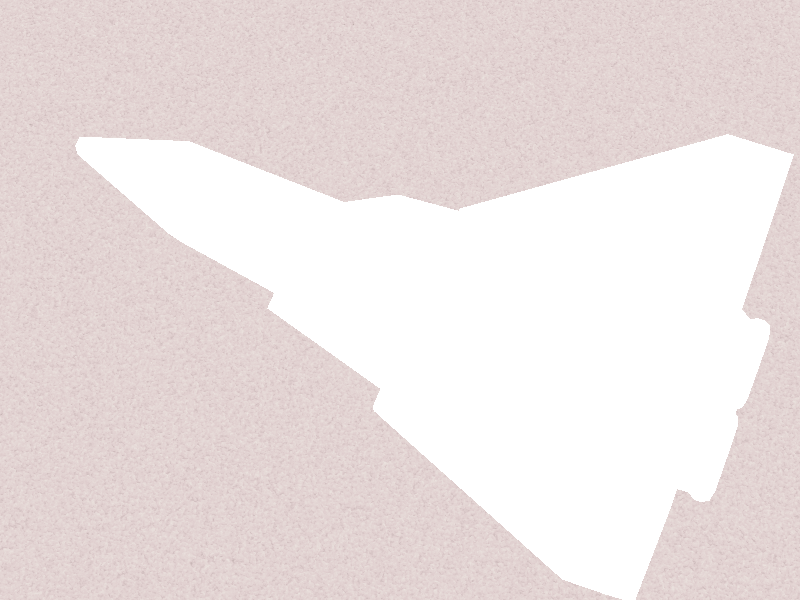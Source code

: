 
#version 3.5

global_settings {
    assumed_gamma 1
}
        
light_source {
    <200, 200, 200>*10000
    rgb 1.3
}
        
camera {
  location    <366.47705078125, 143.0186767578125, 732.9541015625>
  direction   y
  sky         z
  up          z
  right       (4/3)*x
  look_at     <0, 0, 0>
  angle       20
}
        
background {
    color rgb <0.60, 0.70, 0.95>
}
        
plane {
  z, -138.712158203125

  texture {
    pigment {
      bozo
      color_map {
        [ 0.0 color rgb<0.356, 0.321, 0.274> ]
        [ 0.1 color rgb<0.611, 0.500, 0.500> ]
        [ 0.4 color rgb<0.745, 0.623, 0.623> ]
        [ 1.0 color rgb<0.837, 0.782, 0.745> ]
      }
      warp { turbulence 0.6 }
    }
    finish {
      diffuse 0.6
      ambient 0.1
      specular 0.2
      reflection {
        0.2, 0.6
        fresnel on
      }
      conserve_energy
    }
  }
}
        
#declare Mesh_Texture=
  texture{
    pigment{
      uv_mapping
      spiral2 8
      color_map {
        [0.5 color rgb 1 ]
        [0.5 color rgb <0,0,0.2> ]
      }
      scale 0.8
    }
    finish {
      specular 0.3
      roughness 0.01
    }
}
        
#declare Mesh=
mesh2 {
    vertex_vectors {
        649,
        <35.57359313964844, 5.274677276611328, -3.9808349609375>, <34.990325927734375, 5.040916442871094, -54.16064453125>, <34.990318298339844, 5.040924072265625, -115.921142578125>,
		<34.717247009277344, 9.386419296264648, -4.1627197265625>, <34.990325927734375, 9.583667755126953, -53.9881591796875>, <34.990318298339844, 9.583673477172852, -115.7486572265625>,
		<26.505477905273438, -22.20844078063965, 13.875>, <15.506996154785156, -22.20844078063965, 13.875>, <-15.526336669921875, -22.20844078063965, 13.875>,
		<-26.524822235107422, -22.20844078063965, 13.875>, <26.505477905273438, -24.41971206665039, -4.16064453125>, <15.506996154785156, -24.41971206665039, -4.16064453125>,
		<-15.52634048461914, -24.41971206665039, -4.16064453125>, <-26.524822235107422, -24.41971206665039, -4.16064453125>, <26.505477905273438, -30.157182693481445, -54.16064453125>,
		<5.758598327636719, -30.157182693481445, -54.16064453125>, <-5.7779541015625, -30.157182693481445, -54.16064453125>, <-26.524829864501953, -30.157182693481445, -54.16064453125>,
		<26.505470275878906, -23.47397232055664, -115.921142578125>, <5.758598327636719, -23.473974227905273, -115.921142578125>, <-5.777961730957031, -23.473974227905273, -115.921142578125>,
		<-26.52483367919922, -23.47397232055664, -115.921142578125>, <22.948104858398438, -0.13361358642578125, 45.479736328125>, <15.506996154785156, 0.3339118957519531, 45.83935546875>,
		<-15.526336669921875, 0.3339118957519531, 45.83935546875>, <-23.550701141357422, 0.10015106201171875, 45.6595458984375>, <34.85291290283203, 5.037372589111328, -4.1610107421875>,
		<15.506996154785156, 5.040916442871094, -4.16064453125>, <-15.52634048461914, 5.040916442871094, -4.16064453125>, <-35.68688201904297, 5.442586898803711, -3.7987060546875>,
		<34.99500274658203, 5.041038513183594, -54.16064453125>, <5.75860595703125, 5.040920257568359, -16.6751708984375>, <-5.777950286865234, 5.040920257568359, -16.6751708984375>,
		<-35.009674072265625, 5.040916442871094, -54.16064453125>, <35.170509338378906, 5.045572280883789, -115.9205322265625>, <5.758598327636719, 9.03294563293457, -115.80615234375>,
		<-5.777961730957031, 9.03294563293457, -115.80615234375>, <-35.23261260986328, 5.070928573608398, -115.922119140625>, <12.381141662597656, -35.754669189453125, 89.4647216796875>,
		<-12.400470733642578, -35.754669189453125, 89.46484375>, <12.381141662597656, -9.312163352966309, 89.4647216796875>, <-12.400470733642578, -9.312163352966309, 89.46484375>,
		<1.9880561828613281, -31.61440658569336, 128.71221923828125>, <-2.0073776245117188, -31.61440658569336, 128.71221923828125>, <1.9880561828613281, -25.387754440307617, 128.71221923828125>,
		<-2.0073776245117188, -25.387754440307617, 128.71221923828125>, <10.765792846679688, 12.797492980957031, 48.412353515625>, <-10.785133361816406, 12.797492980957031, 48.412353515625>,
		<15.506996154785156, 7.417837142944336, 4.2816162109375>, <-15.52634048461914, 7.417837142944336, 4.2816162109375>, <12.381141662597656, -5.853048324584961, 84.6102294921875>,
		<-12.400470733642578, -5.853048324584961, 84.6102294921875>, <25.275474548339844, -21.781654357910156, 12.2955322265625>, <17.13060760498047, -21.78165626525879, 12.2955322265625>,
		<-17.149948120117188, -21.78165626525879, 12.2955322265625>, <-25.294815063476562, -21.78165626525879, 12.2955322265625>, <21.900039672851562, -2.304140090942383, 40.3468017578125>,
		<17.13060760498047, -2.3041419982910156, 40.3468017578125>, <-17.149944305419922, -2.3041419982910156, 40.3468017578125>, <-21.919376373291016, -2.304140090942383, 40.3468017578125>,
		<25.085357666015625, -21.78165626525879, -15.569091796875>, <17.13060760498047, -21.78165626525879, -15.569091796875>, <-17.149948120117188, -21.78165626525879, -15.569091796875>,
		<-25.104698181152344, -21.78165626525879, -15.569091796875>, <28.51715850830078, -2.304136276245117, -15.54443359375>, <17.13060760498047, -2.30413818359375, -15.54443359375>,
		<-17.149948120117188, -2.30413818359375, -15.54443359375>, <-28.5364990234375, -2.304136276245117, -15.54443359375>, <24.699127197265625, 4.996374130249023, 31.5372314453125>,
		<15.506378173828125, 4.933689117431641, 31.384033203125>, <-15.521614074707031, 5.099739074707031, 31.408447265625>, <-25.302852630615234, 5.23265266418457, 31.7181396484375>,
		<15.508232116699219, 9.469614028930664, -4.005859375>, <-15.528701782226562, 9.472131729125977, -4.0047607421875>, <-35.00580596923828, 9.61737060546875, -4.062744140625>,
		<34.85291290283203, 9.580121994018555, -53.988525390625>, <5.758598327636719, 9.583669662475586, -53.9881591796875>, <-5.7779541015625, 9.583669662475586, -53.9881591796875>,
		<-35.009674072265625, 9.58366584777832, -53.9881591796875>, <-0.009674072265625, -31.32271957397461, -29.16064453125>, <-35.009681701660156, 9.583673477172852, -115.7486572265625>,
		<-35.009674072265625, 5.040916442871094, -54.16064453125>, <-34.786956787109375, 9.553689956665039, -53.9871826171875>, <-0.009674072265625, -31.32271957397461, -29.16064453125>,
		<15.506996154785156, -21.20307159423828, 7.7181396484375>, <-15.526336669921875, -21.20307159423828, 7.71826171875>, <15.506996154785156, -19.98645782470703, -4.147216796875>,
		<-15.52634048461914, -19.98645782470703, -4.147216796875>, <5.758598327636719, -9.15595817565918, -54.147216796875>, <-5.7779541015625, -9.15595817565918, -54.147216796875>,
		<5.758598327636719, -19.04071807861328, -115.9075927734375>, <-5.777961730957031, -19.04071807861328, -115.9075927734375>, <34.990325927734375, 15.495380401611328, -53.9881591796875>,
		<35.064788818359375, 8.418846130371094, -115.7484130859375>, <5.758598327636719, 15.495384216308594, -53.9881591796875>, <-5.7779541015625, 15.495384216308594, -53.9881591796875>,
		<-35.009674072265625, 15.495380401611328, -53.9881591796875>, <-34.695411682128906, 8.374626159667969, -115.7471923828125>, <27.908409118652344, 11.015892028808594, -57.1279296875>,
		<12.84051513671875, 11.015892028808594, -57.1279296875>, <-12.859867095947266, 11.015888214111328, -57.1279296875>, <-27.927764892578125, 11.015888214111328, -57.1279296875>,
		<27.908409118652344, 14.063163757324219, -57.1279296875>, <12.84051513671875, 14.063167572021484, -57.1279296875>, <-12.859867095947266, 14.063163757324219, -57.1279296875>,
		<-27.927764892578125, 14.063159942626953, -57.1279296875>, <27.908409118652344, 11.015892028808594, -72.198486328125>, <12.84051513671875, 11.015892028808594, -72.198486328125>,
		<-12.859867095947266, 11.015888214111328, -72.198486328125>, <-27.927764892578125, 11.015888214111328, -72.198486328125>, <27.908409118652344, 10.783721923828125, -72.198486328125>,
		<12.84051513671875, 10.78372573852539, -72.198486328125>, <-12.859867095947266, 10.783721923828125, -72.198486328125>, <-27.927764892578125, 10.78371810913086, -72.198486328125>,
		<30.747894287109375, -9.216522216796875, -115.921142578125>, <5.758598327636719, -4.837575912475586, -115.8563232421875>, <-5.777961730957031, -5.003881454467773, -115.8568115234375>,
		<-30.767257690429688, -9.216524124145508, -115.921142578125>, <34.97813415527344, 5.048484802246094, -120.0211181640625>, <5.7464141845703125, 9.040506362915039, -119.9061279296875>,
		<-5.765796661376953, 9.040531158447266, -119.9061279296875>, <-34.997520446777344, 5.04850959777832, -120.0211181640625>, <30.73571014404297, -9.20896053314209, -120.0211181640625>,
		<5.7464141845703125, -4.830014228820801, -119.956298828125>, <-5.765796661376953, -4.996294975280762, -119.956787109375>, <-30.755094528198242, -9.208938598632812, -120.0211181640625>,
		<36.73370361328125, 5.610780715942383, -122.62646484375>, <4.2864990234375, 10.041927337646484, -122.498779296875>, <-4.228115081787109, 10.040973663330078, -122.4979248046875>,
		<-36.675331115722656, 5.609827041625977, -122.62548828125>, <32.024620056152344, -10.214982986450195, -122.62646484375>, <4.286491394042969, -5.354352951049805, -122.554443359375>,
		<-4.228115081787109, -5.539905548095703, -122.55419921875>, <-31.966236114501953, -10.215938568115234, -122.62548828125>, <36.725685119628906, 5.615760803222656, -125.326416015625>,
		<4.278472900390625, 10.046907424926758, -125.1988525390625>, <-4.2201080322265625, 10.045970916748047, -125.1978759765625>, <-36.667320251464844, 5.614824295043945, -125.325439453125>,
		<32.01659393310547, -10.210002899169922, -125.326416015625>, <4.278472900390625, -5.349372863769531, -125.2545166015625>, <-4.2201080322265625, -5.534909248352051, -125.254150390625>,
		<-31.958227157592773, -10.210943222045898, -125.325439453125>, <35.24907684326172, 5.1558685302734375, -127.8218994140625>, <5.480995178222656, 9.221139907836914, -127.704833984375>,
		<-5.487449645996094, 9.22104263305664, -127.7047119140625>, <-35.25553512573242, 5.155771255493164, -127.82177734375>, <30.928817749023438, -9.36318588256836, -127.8218994140625>,
		<5.480995178222656, -4.903890609741211, -127.755859375>, <-5.487449645996094, -5.073343276977539, -127.75634765625>, <-30.93526840209961, -9.36328125, -127.82177734375>,
		<31.47930145263672, 3.966480255126953, -128.7103271484375>, <8.580772399902344, 7.093608856201172, -128.6202392578125>, <-8.753395080566406, 7.095645904541016, -128.6221923828125>,
		<-31.65192222595215, 3.9685115814208984, -128.712158203125>, <28.156021118164062, -7.2020263671875, -128.7103271484375>, <8.580772399902344, -3.7717981338500977, -128.6595458984375>,
		<-8.753395080566406, -3.9000377655029297, -128.661865234375>, <-28.32863998413086, -7.199990272521973, -128.712158203125>, <31.51318359375, 3.9454574584960938, -117.3104248046875>,
		<8.614654541015625, 7.072587966918945, -117.2203369140625>, <-8.787212371826172, 7.074550628662109, -117.22216796875>, <-31.685741424560547, 3.947416305541992, -117.312255859375>,
		<28.189903259277344, -7.223050117492676, -117.3104248046875>, <8.614654541015625, -3.7928218841552734, -117.2596435546875>, <-8.787212371826172, -3.921131134033203, -117.261962890625>,
		<-28.362457275390625, -7.221083641052246, -117.312255859375>, <24.184776306152344, -21.99623680114746, -120.718505859375>, <7.976287841796875, -21.996238708496094, -120.718505859375>,
		<-7.892555236816406, -22.005672454833984, -120.71728515625>, <-24.101051330566406, -22.005672454833984, -120.71728515625>, <7.976287841796875, -18.532756805419922, -120.7080078125>,
		<-7.892555236816406, -18.542190551757812, -120.706787109375>, <27.499176025390625, -10.857604026794434, -120.718505859375>, <7.976287841796875, -7.436550140380859, -120.6678466796875>,
		<-7.892555236816406, -7.575911521911621, -120.6671142578125>, <-27.415443420410156, -10.867039680480957, -120.71728515625>, <24.182327270507812, -21.99254608154297, -122.8184814453125>,
		<7.973838806152344, -21.99254608154297, -122.8184814453125>, <-7.890117645263672, -22.001995086669922, -122.8172607421875>, <-24.098613739013672, -22.001995086669922, -122.8172607421875>,
		<7.973838806152344, -18.529064178466797, -122.8079833984375>, <-7.890117645263672, -18.53851318359375, -122.8067626953125>, <27.496726989746094, -10.853912353515625, -122.8184814453125>,
		<7.973838806152344, -7.432858467102051, -122.767822265625>, <-7.890117645263672, -7.572234153747559, -122.76708984375>, <-27.413005828857422, -10.863362312316895, -122.8172607421875>,
		<24.925537109375, -22.46341323852539, -123.619384765625>, <7.258277893066406, -22.463415145874023, -123.619384765625>, <-7.20770263671875, -22.469844818115234, -123.6185302734375>,
		<-24.87496566772461, -22.469844818115234, -123.6185302734375>, <7.258277893066406, -18.68821907043457, -123.60791015625>, <-7.20770263671875, -18.694650650024414, -123.6070556640625>,
		<28.538223266601562, -10.322300910949707, -123.619384765625>, <7.258277893066406, -6.593353271484375, -123.5640869140625>, <-7.20770263671875, -6.7414045333862305, -123.5638427734375>,
		<-28.487651824951172, -10.328734397888184, -123.6185302734375>, <24.922035217285156, -22.458139419555664, -126.619384765625>, <7.2547760009765625, -22.458139419555664, -126.619384765625>,
		<-7.204219818115234, -22.464590072631836, -126.6185302734375>, <-24.871482849121094, -22.464590072631836, -126.6185302734375>, <7.2547760009765625, -18.682945251464844, -126.60791015625>,
		<-7.204219818115234, -18.689395904541016, -126.6070556640625>, <28.53472900390625, -10.317026138305664, -126.619384765625>, <7.2547760009765625, -6.588078498840332, -126.5640869140625>,
		<-7.204219818115234, -6.736150741577148, -126.5638427734375>, <-28.484169006347656, -10.323480606079102, -126.6185302734375>, <23.815147399902344, -21.755535125732422, -126.7181396484375>,
		<8.317543029785156, -21.755535125732422, -126.7181396484375>, <-8.217693328857422, -21.766483306884766, -126.7166748046875>, <-23.715293884277344, -21.766483306884766, -126.7166748046875>,
		<8.317543029785156, -18.443960189819336, -126.7080078125>, <-8.217693328857422, -18.45490837097168, -126.7066650390625>, <26.984169006347656, -11.105437278747559, -126.7181396484375>,
		<8.317543029785156, -7.834429740905762, -126.669677734375>, <-8.217693328857422, -7.969605445861816, -126.668701171875>, <-26.884315490722656, -11.116387367248535, -126.7166748046875>,
		<23.834976196289062, -21.78542709350586, -109.7181396484375>, <8.337379455566406, -21.785429000854492, -109.7181396484375>, <-8.237442016601562, -21.796260833740234, -109.7166748046875>,
		<-23.735042572021484, -21.796260833740234, -109.7166748046875>, <8.337379455566406, -18.473854064941406, -109.7081298828125>, <-8.237442016601562, -18.48468589782715, -109.7066650390625>,
		<27.004005432128906, -11.135329246520996, -109.7181396484375>, <8.337379455566406, -7.864321708679199, -109.669677734375>, <-8.237442016601562, -7.999382972717285, -109.668701171875>,
		<-26.904064178466797, -11.146164894104004, -109.7166748046875>, <2.9636611938476562, 20.003021240234375, -76.056640625>, <-2.983020782470703, 20.003021240234375, -76.056640625>,
		<1.2039260864257812, 23.995037078857422, -114.6336669921875>, <-1.2232894897460938, 23.995037078857422, -114.6336669921875>, <1.4001388549804688, 35.0103874206543, -97.385986328125>,
		<-1.4195022583007812, 35.0103874206543, -97.385986328125>, <1.4001388549804688, 35.754669189453125, -112.87158203125>, <-1.4195022583007812, 35.754669189453125, -112.87158203125>,
		<29.092918395996094, -4.145423889160156, -4.16064453125>, <29.092910766601562, -4.145423889160156, -54.16064453125>, <29.09290313720703, -4.145416259765625, -115.921142578125>,
		<-29.112258911132812, -4.145423889160156, -4.16064453125>, <-29.112262725830078, -4.145423889160156, -54.16064453125>, <-29.112266540527344, -4.145416259765625, -115.921142578125>,
		<44.196556091308594, 9.214134216308594, -4.096435546875>, <44.29933166503906, 4.865087509155273, -4.0948486328125>, <-44.24842071533203, 5.562042236328125, -3.904541015625>,
		<44.40697479248047, 4.868753433227539, -54.0943603515625>, <44.53993225097656, 4.873285293579102, -115.8543701171875>, <-43.904273986816406, 5.1903839111328125, -116.0279541015625>,
		<-43.732452392578125, 9.736825942993164, -4.1685791015625>, <44.29933166503906, 9.4078369140625, -53.92236328125>, <-43.56665802001953, 9.673145294189453, -54.093017578125>,
		<44.4598388671875, 8.246561050415039, -115.68212890625>, <-43.49730682373047, 8.494081497192383, -115.85302734375>, <91.16600036621094, -23.50897789001465, -90.575439453125>,
		<91.30166625976562, -27.85802459716797, -90.5738525390625>, <-91.6192626953125, -22.058120727539062, -90.787841796875>, <91.44375610351562, -27.854358673095703, -105.6710205078125>,
		<91.6192626953125, -27.84982681274414, -115.69873046875>, <-91.16497802734375, -22.429779052734375, -116.2764892578125>, <-90.93818664550781, -17.883333206176758, -91.0517578125>,
		<91.30166625976562, -23.31527328491211, -105.4990234375>, <-90.71932983398438, -17.9470157623291, -106.07373046875>, <91.5135498046875, -24.476551055908203, -115.526611328125>,
		<-90.62777709960938, -19.126079559326172, -116.1015625>, <-26.524822235107422, -22.20844078063965, 13.875>, <-26.524822235107422, -24.41971206665039, -4.16064453125>,
		<-26.524822235107422, -22.20844078063965, 13.875>, <-26.524822235107422, -24.41971206665039, -4.16064453125>, <-26.524829864501953, -30.157182693481445, -54.16064453125>,
		<-26.524822235107422, -24.41971206665039, -4.16064453125>, <-26.524829864501953, -30.157182693481445, -54.16064453125>, <-26.524829864501953, -30.157182693481445, -54.16064453125>,
		<26.505470275878906, -23.47397232055664, -115.921142578125>, <26.505477905273438, -30.157182693481445, -54.16064453125>, <26.505470275878906, -23.47397232055664, -115.921142578125>,
		<26.505477905273438, -30.157182693481445, -54.16064453125>, <26.505477905273438, -24.41971206665039, -4.16064453125>, <26.505477905273438, -30.157182693481445, -54.16064453125>,
		<26.505477905273438, -24.41971206665039, -4.16064453125>, <26.505477905273438, -22.20844078063965, 13.875>, <26.505477905273438, -24.41971206665039, -4.16064453125>,
		<15.506996154785156, -22.20844078063965, 13.875>, <-15.526336669921875, -22.20844078063965, 13.875>, <15.506996154785156, -22.20844078063965, 13.875>,
		<12.381141662597656, -35.754669189453125, 89.4647216796875>, <15.506996154785156, -22.20844078063965, 13.875>, <12.381141662597656, -35.754669189453125, 89.4647216796875>,
		<-15.526336669921875, -22.20844078063965, 13.875>, <-15.526336669921875, -22.20844078063965, 13.875>, <-12.400470733642578, -35.754669189453125, 89.46484375>,
		<-2.0073776245117188, -31.61440658569336, 128.71221923828125>, <-2.0073776245117188, -31.61440658569336, 128.71221923828125>, <1.9880561828613281, -31.61440658569336, 128.71221923828125>,
		<-12.400470733642578, -35.754669189453125, 89.46484375>, <-2.0073776245117188, -25.387754440307617, 128.71221923828125>, <-2.0073776245117188, -25.387754440307617, 128.71221923828125>,
		<-12.400470733642578, -35.754669189453125, 89.46484375>, <-2.0073776245117188, -31.61440658569336, 128.71221923828125>, <-12.400470733642578, -9.312163352966309, 89.46484375>,
		<1.9880561828613281, -25.387754440307617, 128.71221923828125>, <12.381141662597656, -9.312163352966309, 89.4647216796875>, <1.9880561828613281, -25.387754440307617, 128.71221923828125>,
		<-12.400470733642578, -9.312163352966309, 89.46484375>, <-2.0073776245117188, -25.387754440307617, 128.71221923828125>, <1.9880561828613281, -31.61440658569336, 128.71221923828125>,
		<12.381141662597656, -35.754669189453125, 89.4647216796875>, <1.9880561828613281, -31.61440658569336, 128.71221923828125>, <1.9880561828613281, -25.387754440307617, 128.71221923828125>,
		<15.506996154785156, 5.040916442871094, -4.16064453125>, <15.506996154785156, 0.3339118957519531, 45.83935546875>, <15.506996154785156, 5.040916442871094, -4.16064453125>,
		<-15.526336669921875, 0.3339118957519531, 45.83935546875>, <-15.52634048461914, 5.040916442871094, -4.16064453125>, <-15.526336669921875, 0.3339118957519531, 45.83935546875>,
		<15.506996154785156, 7.417837142944336, 4.2816162109375>, <15.506996154785156, 7.417837142944336, 4.2816162109375>, <-15.52634048461914, 7.417837142944336, 4.2816162109375>,
		<15.506996154785156, 0.3339118957519531, 45.83935546875>, <12.381141662597656, -9.312163352966309, 89.4647216796875>, <15.506996154785156, 0.3339118957519531, 45.83935546875>,
		<12.381141662597656, -9.312163352966309, 89.4647216796875>, <-12.400470733642578, -9.312163352966309, 89.46484375>, <12.381141662597656, -9.312163352966309, 89.4647216796875>,
		<-12.400470733642578, -9.312163352966309, 89.46484375>, <-15.526336669921875, 0.3339118957519531, 45.83935546875>, <-12.400470733642578, -9.312163352966309, 89.46484375>,
		<26.505477905273438, -22.20844078063965, 13.875>, <15.506996154785156, -22.20844078063965, 13.875>, <26.505477905273438, -22.20844078063965, 13.875>,
		<-15.526336669921875, -22.20844078063965, 13.875>, <-26.524822235107422, -22.20844078063965, 13.875>, <-15.526336669921875, -22.20844078063965, 13.875>,
		<15.506996154785156, 0.3339118957519531, 45.83935546875>, <22.948104858398438, -0.13361358642578125, 45.479736328125>, <15.506996154785156, 0.3339118957519531, 45.83935546875>,
		<-23.550701141357422, 0.10015106201171875, 45.6595458984375>, <-15.526336669921875, 0.3339118957519531, 45.83935546875>, <-23.550701141357422, 0.10015106201171875, 45.6595458984375>,
		<15.506996154785156, -22.20844078063965, 13.875>, <15.506996154785156, 0.3339118957519531, 45.83935546875>, <15.506996154785156, -22.20844078063965, 13.875>,
		<22.948104858398438, -0.13361358642578125, 45.479736328125>, <26.505477905273438, -22.20844078063965, 13.875>, <22.948104858398438, -0.13361358642578125, 45.479736328125>,
		<-26.524822235107422, -22.20844078063965, 13.875>, <-23.550701141357422, 0.10015106201171875, 45.6595458984375>, <-26.524822235107422, -22.20844078063965, 13.875>,
		<-15.526336669921875, 0.3339118957519531, 45.83935546875>, <-15.526336669921875, -22.20844078063965, 13.875>, <-15.526336669921875, 0.3339118957519531, 45.83935546875>,
		<22.948104858398438, -0.13361358642578125, 45.479736328125>, <15.506996154785156, 0.3339118957519531, 45.83935546875>, <22.948104858398438, -0.13361358642578125, 45.479736328125>,
		<15.506996154785156, 0.3339118957519531, 45.83935546875>, <15.508232116699219, 9.469614028930664, -4.005859375>, <15.506996154785156, 5.040916442871094, -4.16064453125>,
		<15.508232116699219, 9.469614028930664, -4.005859375>, <15.506996154785156, 0.3339118957519531, 45.83935546875>, <15.506378173828125, 4.933689117431641, 31.384033203125>,
		<35.57359313964844, 5.274677276611328, -3.9808349609375>, <22.948104858398438, -0.13361358642578125, 45.479736328125>, <35.57359313964844, 5.274677276611328, -3.9808349609375>,
		<34.717247009277344, 9.386419296264648, -4.1627197265625>, <-15.526336669921875, 0.3339118957519531, 45.83935546875>, <-23.550701141357422, 0.10015106201171875, 45.6595458984375>,
		<-15.526336669921875, 0.3339118957519531, 45.83935546875>, <-23.550701141357422, 0.10015106201171875, 45.6595458984375>, <-35.00580596923828, 9.61737060546875, -4.062744140625>,
		<-35.68688201904297, 5.442586898803711, -3.7987060546875>, <-35.00580596923828, 9.61737060546875, -4.062744140625>, <-23.550701141357422, 0.10015106201171875, 45.6595458984375>,
		<-15.52634048461914, 5.040916442871094, -4.16064453125>, <-15.521614074707031, 5.099739074707031, 31.408447265625>, <-15.526336669921875, 0.3339118957519531, 45.83935546875>,
		<-15.521614074707031, 5.099739074707031, 31.408447265625>, <-15.52634048461914, 5.040916442871094, -4.16064453125>, <-15.528701782226562, 9.472131729125977, -4.0047607421875>,
		<15.506996154785156, 5.040916442871094, -4.16064453125>, <5.75860595703125, 5.040920257568359, -16.6751708984375>, <5.758598327636719, 9.583669662475586, -53.9881591796875>,
		<15.506996154785156, 5.040916442871094, -4.16064453125>, <15.508232116699219, 9.469614028930664, -4.005859375>, <5.758598327636719, 9.03294563293457, -115.80615234375>,
		<5.75860595703125, 5.040920257568359, -16.6751708984375>, <5.758598327636719, 9.583669662475586, -53.9881591796875>, <5.758598327636719, 9.03294563293457, -115.80615234375>,
		<34.990318298339844, 5.040924072265625, -115.921142578125>, <-5.777961730957031, 9.03294563293457, -115.80615234375>, <-5.7779541015625, 9.583669662475586, -53.9881591796875>,
		<-5.777950286865234, 5.040920257568359, -16.6751708984375>, <-5.777961730957031, 9.03294563293457, -115.80615234375>, <-35.23261260986328, 5.070928573608398, -115.922119140625>,
		<15.506996154785156, -24.41971206665039, -4.16064453125>, <15.506996154785156, -22.20844078063965, 13.875>, <15.506996154785156, -21.20307159423828, 7.7181396484375>,
		<15.506996154785156, -21.20307159423828, 7.7181396484375>, <15.506996154785156, -19.98645782470703, -4.147216796875>, <15.506996154785156, -24.41971206665039, -4.16064453125>,
		<15.506996154785156, -22.20844078063965, 13.875>, <-15.526336669921875, -22.20844078063965, 13.875>, <15.506996154785156, -22.20844078063965, 13.875>,
		<-15.526336669921875, -22.20844078063965, 13.875>, <-15.52634048461914, -24.41971206665039, -4.16064453125>, <-15.52634048461914, -19.98645782470703, -4.147216796875>,
		<-15.52634048461914, -19.98645782470703, -4.147216796875>, <-15.526336669921875, -21.20307159423828, 7.71826171875>, <-15.526336669921875, -22.20844078063965, 13.875>,
		<5.758598327636719, -30.157182693481445, -54.16064453125>, <15.506996154785156, -24.41971206665039, -4.16064453125>, <15.506996154785156, -19.98645782470703, -4.147216796875>,
		<15.506996154785156, -19.98645782470703, -4.147216796875>, <5.758598327636719, -9.15595817565918, -54.147216796875>, <5.758598327636719, -30.157182693481445, -54.16064453125>,
		<-15.52634048461914, -24.41971206665039, -4.16064453125>, <-5.7779541015625, -30.157182693481445, -54.16064453125>, <-5.7779541015625, -9.15595817565918, -54.147216796875>,
		<-5.7779541015625, -9.15595817565918, -54.147216796875>, <-15.52634048461914, -19.98645782470703, -4.147216796875>, <-15.52634048461914, -24.41971206665039, -4.16064453125>,
		<5.758598327636719, -23.473974227905273, -115.921142578125>, <5.758598327636719, -30.157182693481445, -54.16064453125>, <5.758598327636719, -9.15595817565918, -54.147216796875>,
		<5.758598327636719, -9.15595817565918, -54.147216796875>, <5.758598327636719, -19.04071807861328, -115.9075927734375>, <5.758598327636719, -23.473974227905273, -115.921142578125>,
		<-5.7779541015625, -30.157182693481445, -54.16064453125>, <-5.777961730957031, -23.473974227905273, -115.921142578125>, <-5.777961730957031, -19.04071807861328, -115.9075927734375>,
		<-5.777961730957031, -19.04071807861328, -115.9075927734375>, <-5.7779541015625, -9.15595817565918, -54.147216796875>, <-5.7779541015625, -30.157182693481445, -54.16064453125>,
		<34.990325927734375, 9.583667755126953, -53.9881591796875>, <35.064788818359375, 8.418846130371094, -115.7484130859375>, <35.064788818359375, 8.418846130371094, -115.7484130859375>,
		<34.990325927734375, 15.495380401611328, -53.9881591796875>, <34.990325927734375, 9.583667755126953, -53.9881591796875>, <5.758598327636719, 9.03294563293457, -115.80615234375>,
		<5.758598327636719, 9.583669662475586, -53.9881591796875>, <5.758598327636719, 15.495384216308594, -53.9881591796875>, <5.758598327636719, 9.03294563293457, -115.80615234375>,
		<35.064788818359375, 8.418846130371094, -115.7484130859375>, <-35.009674072265625, 9.58366584777832, -53.9881591796875>, <-35.009674072265625, 15.495380401611328, -53.9881591796875>,
		<-35.009674072265625, 15.495380401611328, -53.9881591796875>, <-34.695411682128906, 8.374626159667969, -115.7471923828125>, <-5.777961730957031, 9.03294563293457, -115.80615234375>,
		<-5.7779541015625, 15.495384216308594, -53.9881591796875>, <-5.7779541015625, 9.583669662475586, -53.9881591796875>, <-5.777961730957031, 9.03294563293457, -115.80615234375>,
		<-34.695411682128906, 8.374626159667969, -115.7471923828125>, <5.758598327636719, 9.583669662475586, -53.9881591796875>, <34.990325927734375, 9.583667755126953, -53.9881591796875>,
		<5.758598327636719, 9.583669662475586, -53.9881591796875>, <-35.009674072265625, 9.58366584777832, -53.9881591796875>, <-5.7779541015625, 9.583669662475586, -53.9881591796875>,
		<-35.009674072265625, 9.58366584777832, -53.9881591796875>, <34.990325927734375, 15.495380401611328, -53.9881591796875>, <5.758598327636719, 15.495384216308594, -53.9881591796875>,
		<34.990325927734375, 15.495380401611328, -53.9881591796875>, <-5.7779541015625, 15.495384216308594, -53.9881591796875>, <-35.009674072265625, 15.495380401611328, -53.9881591796875>,
		<-5.7779541015625, 15.495384216308594, -53.9881591796875>, <34.990325927734375, 9.583667755126953, -53.9881591796875>, <34.990325927734375, 15.495380401611328, -53.9881591796875>,
		<34.990325927734375, 9.583667755126953, -53.9881591796875>, <5.758598327636719, 15.495384216308594, -53.9881591796875>, <5.758598327636719, 9.583669662475586, -53.9881591796875>,
		<5.758598327636719, 15.495384216308594, -53.9881591796875>, <-5.7779541015625, 9.583669662475586, -53.9881591796875>, <-5.7779541015625, 15.495384216308594, -53.9881591796875>,
		<-5.7779541015625, 9.583669662475586, -53.9881591796875>, <-35.009674072265625, 15.495380401611328, -53.9881591796875>, <-35.009674072265625, 9.58366584777832, -53.9881591796875>,
		<-35.009674072265625, 15.495380401611328, -53.9881591796875>, <12.84051513671875, 11.015892028808594, -57.1279296875>, <27.908409118652344, 11.015892028808594, -57.1279296875>,
		<27.908409118652344, 11.015892028808594, -72.198486328125>, <27.908409118652344, 11.015892028808594, -72.198486328125>, <12.84051513671875, 11.015892028808594, -72.198486328125>,
		<12.84051513671875, 11.015892028808594, -57.1279296875>, <-27.927764892578125, 11.015888214111328, -57.1279296875>, <-12.859867095947266, 11.015888214111328, -57.1279296875>,
		<-12.859867095947266, 11.015888214111328, -72.198486328125>, <-12.859867095947266, 11.015888214111328, -72.198486328125>, <-27.927764892578125, 11.015888214111328, -72.198486328125>,
		<-27.927764892578125, 11.015888214111328, -57.1279296875>, <-5.777961730957031, 9.03294563293457, -115.80615234375>, <5.758598327636719, 9.03294563293457, -115.80615234375>,
		<5.758598327636719, -19.04071807861328, -115.9075927734375>, <-5.777961730957031, 9.03294563293457, -115.80615234375>, <-5.777961730957031, 9.03294563293457, -115.80615234375>,
		<5.758598327636719, -19.04071807861328, -115.9075927734375>, <5.758598327636719, -19.04071807861328, -115.9075927734375>, <-5.777961730957031, -19.04071807861328, -115.9075927734375>,
		<-26.524829864501953, -30.157182693481445, -54.16064453125>, <-26.52483367919922, -23.47397232055664, -115.921142578125>, <-30.767257690429688, -9.216524124145508, -115.921142578125>,
		<-35.23261260986328, 5.070928573608398, -115.922119140625>, <-30.767257690429688, -9.216524124145508, -115.921142578125>, <-35.23261260986328, 5.070928573608398, -115.922119140625>,
		<-5.777961730957031, 9.03294563293457, -115.80615234375>, <-35.23261260986328, 5.070928573608398, -115.922119140625>, <5.758598327636719, 9.03294563293457, -115.80615234375>,
		<5.758598327636719, 9.03294563293457, -115.80615234375>, <-30.767257690429688, -9.216524124145508, -115.921142578125>, <5.758598327636719, 9.03294563293457, -115.80615234375>,
		<-5.777961730957031, 9.03294563293457, -115.80615234375>, <-5.777961730957031, 9.03294563293457, -115.80615234375>, <26.505470275878906, -23.47397232055664, -115.921142578125>,
		<5.758598327636719, -23.473974227905273, -115.921142578125>, <26.505470275878906, -23.47397232055664, -115.921142578125>, <-5.777961730957031, -23.473974227905273, -115.921142578125>,
		<-26.52483367919922, -23.47397232055664, -115.921142578125>, <-5.777961730957031, -23.473974227905273, -115.921142578125>, <5.758598327636719, -23.473974227905273, -115.921142578125>,
		<5.758598327636719, -19.04071807861328, -115.9075927734375>, <5.758598327636719, -23.473974227905273, -115.921142578125>, <-5.777961730957031, -19.04071807861328, -115.9075927734375>,
		<-5.777961730957031, -23.473974227905273, -115.921142578125>, <-5.777961730957031, -19.04071807861328, -115.9075927734375>, <26.505470275878906, -23.47397232055664, -115.921142578125>,
		<5.758598327636719, -19.04071807861328, -115.9075927734375>, <5.758598327636719, -19.04071807861328, -115.9075927734375>, <-5.777961730957031, -19.04071807861328, -115.9075927734375>,
		<-26.52483367919922, -23.47397232055664, -115.921142578125>, <-30.767257690429688, -9.216524124145508, -115.921142578125>, <-26.52483367919922, -23.47397232055664, -115.921142578125>,
		<-30.767257690429688, -9.216524124145508, -115.921142578125>, <-30.767257690429688, -9.216524124145508, -115.921142578125>, <-5.777961730957031, 9.03294563293457, -115.80615234375>,
		<-5.777950286865234, 5.040920257568359, -16.6751708984375>, <-2.983020782470703, 20.003021240234375, -76.056640625>, <-2.983020782470703, 20.003021240234375, -76.056640625>,
		<-5.777961730957031, 9.03294563293457, -115.80615234375>, <5.75860595703125, 5.040920257568359, -16.6751708984375>, <5.758598327636719, 9.03294563293457, -115.80615234375>,
		<2.9636611938476562, 20.003021240234375, -76.056640625>, <5.75860595703125, 5.040920257568359, -16.6751708984375>, <5.758598327636719, 9.03294563293457, -115.80615234375>,
		<-5.777961730957031, 9.03294563293457, -115.80615234375>, <-1.2232894897460938, 23.995037078857422, -114.6336669921875>, <-1.2232894897460938, 23.995037078857422, -114.6336669921875>,
		<1.2039260864257812, 23.995037078857422, -114.6336669921875>, <5.758598327636719, 9.03294563293457, -115.80615234375>, <-2.983020782470703, 20.003021240234375, -76.056640625>,
		<-1.4195022583007812, 35.0103874206543, -97.385986328125>, <-1.4195022583007812, 35.0103874206543, -97.385986328125>, <-1.4195022583007812, 35.754669189453125, -112.87158203125>,
		<2.9636611938476562, 20.003021240234375, -76.056640625>, <1.4001388549804688, 35.754669189453125, -112.87158203125>, <1.4001388549804688, 35.754669189453125, -112.87158203125>,
		<1.4001388549804688, 35.0103874206543, -97.385986328125>, <2.9636611938476562, 20.003021240234375, -76.056640625>, <1.2039260864257812, 23.995037078857422, -114.6336669921875>,
		<-1.2232894897460938, 23.995037078857422, -114.6336669921875>, <-1.4195022583007812, 35.754669189453125, -112.87158203125>, <-1.4195022583007812, 35.754669189453125, -112.87158203125>,
		<1.4001388549804688, 35.754669189453125, -112.87158203125>, <1.2039260864257812, 23.995037078857422, -114.6336669921875>, <15.506378173828125, 4.933689117431641, 31.384033203125>,
		<24.699127197265625, 4.996374130249023, 31.5372314453125>, <34.717247009277344, 9.386419296264648, -4.1627197265625>, <15.506378173828125, 4.933689117431641, 31.384033203125>,
		<34.717247009277344, 9.386419296264648, -4.1627197265625>, <15.508232116699219, 9.469614028930664, -4.005859375>, <-25.302852630615234, 5.23265266418457, 31.7181396484375>,
		<-15.521614074707031, 5.099739074707031, 31.408447265625>, <-25.302852630615234, 5.23265266418457, 31.7181396484375>, <35.57359313964844, 5.274677276611328, -3.9808349609375>,
		<34.990325927734375, 5.040916442871094, -54.16064453125>, <35.57359313964844, 5.274677276611328, -3.9808349609375>, <34.990325927734375, 5.040916442871094, -54.16064453125>,
		<34.990318298339844, 5.040924072265625, -115.921142578125>, <34.990325927734375, 5.040916442871094, -54.16064453125>, <-35.009674072265625, 5.040916442871094, -54.16064453125>,
		<-35.68688201904297, 5.442586898803711, -3.7987060546875>, <-35.009674072265625, 5.040916442871094, -54.16064453125>, <-35.23261260986328, 5.070928573608398, -115.922119140625>,
		<-35.009674072265625, 5.040916442871094, -54.16064453125>, <-35.23261260986328, 5.070928573608398, -115.922119140625>, <-35.23261260986328, 5.070928573608398, -115.922119140625>,
		<-35.68688201904297, 5.442586898803711, -3.7987060546875>, <35.57359313964844, 5.274677276611328, -3.9808349609375>, <-35.68688201904297, 5.442586898803711, -3.7987060546875>,
		<-35.00580596923828, 9.61737060546875, -4.062744140625>, <-35.68688201904297, 5.442586898803711, -3.7987060546875>, <-35.23261260986328, 5.070928573608398, -115.922119140625>,
		<-35.68688201904297, 5.442586898803711, -3.7987060546875>, <-44.24842071533203, 5.562042236328125, -3.904541015625>, <-44.24842071533203, 5.562042236328125, -3.904541015625>,
		<-35.23261260986328, 5.070928573608398, -115.922119140625>, <34.99500274658203, 5.041038513183594, -54.16064453125>, <35.170509338378906, 5.045572280883789, -115.9205322265625>,
		<34.99500274658203, 5.041038513183594, -54.16064453125>, <34.99500274658203, 5.041038513183594, -54.16064453125>, <35.064788818359375, 8.418846130371094, -115.7484130859375>,
		<44.53993225097656, 4.873285293579102, -115.8543701171875>, <44.4598388671875, 8.246561050415039, -115.68212890625>, <34.717247009277344, 9.386419296264648, -4.1627197265625>,
		<34.85291290283203, 5.037372589111328, -4.1610107421875>, <44.29933166503906, 4.865087509155273, -4.0948486328125>, <44.29933166503906, 4.865087509155273, -4.0948486328125>,
		<44.196556091308594, 9.214134216308594, -4.096435546875>, <34.717247009277344, 9.386419296264648, -4.1627197265625>, <-43.732452392578125, 9.736825942993164, -4.1685791015625>,
		<-34.695411682128906, 8.374626159667969, -115.7471923828125>, <-35.23261260986328, 5.070928573608398, -115.922119140625>, <-43.904273986816406, 5.1903839111328125, -116.0279541015625>,
		<-43.904273986816406, 5.1903839111328125, -116.0279541015625>, <-43.49730682373047, 8.494081497192383, -115.85302734375>, <-34.695411682128906, 8.374626159667969, -115.7471923828125>,
		<91.44375610351562, -27.854358673095703, -105.6710205078125>, <91.44375610351562, -27.854358673095703, -105.6710205078125>, <91.30166625976562, -27.85802459716797, -90.5738525390625>,
		<91.6192626953125, -27.84982681274414, -115.69873046875>, <91.6192626953125, -27.84982681274414, -115.69873046875>, <91.44375610351562, -27.854358673095703, -105.6710205078125>,
		<44.53993225097656, 4.873285293579102, -115.8543701171875>, <91.5135498046875, -24.476551055908203, -115.526611328125>, <91.5135498046875, -24.476551055908203, -115.526611328125>,
		<91.6192626953125, -27.84982681274414, -115.69873046875>, <44.53993225097656, 4.873285293579102, -115.8543701171875>, <44.4598388671875, 8.246561050415039, -115.68212890625>,
		<91.30166625976562, -23.31527328491211, -105.4990234375>, <91.30166625976562, -23.31527328491211, -105.4990234375>, <91.5135498046875, -24.476551055908203, -115.526611328125>,
		<44.4598388671875, 8.246561050415039, -115.68212890625>, <91.16600036621094, -23.50897789001465, -90.575439453125>, <91.16600036621094, -23.50897789001465, -90.575439453125>,
		<91.30166625976562, -23.31527328491211, -105.4990234375>, <44.196556091308594, 9.214134216308594, -4.096435546875>, <44.29933166503906, 4.865087509155273, -4.0948486328125>,
		<44.196556091308594, 9.214134216308594, -4.096435546875>, <-44.24842071533203, 5.562042236328125, -3.904541015625>, <-91.6192626953125, -22.058120727539062, -90.787841796875>,
		<-91.6192626953125, -22.058120727539062, -90.787841796875>, <-91.16497802734375, -22.429779052734375, -116.2764892578125>, <-43.732452392578125, 9.736825942993164, -4.1685791015625>,
		<-90.71932983398438, -17.9470157623291, -106.07373046875>, <-90.71932983398438, -17.9470157623291, -106.07373046875>, <-90.93818664550781, -17.883333206176758, -91.0517578125>,
		<-43.732452392578125, 9.736825942993164, -4.1685791015625>, <-90.62777709960938, -19.126079559326172, -116.1015625>, <-90.62777709960938, -19.126079559326172, -116.1015625>,
		<-90.71932983398438, -17.9470157623291, -106.07373046875>, <-43.49730682373047, 8.494081497192383, -115.85302734375>, <-43.904273986816406, 5.1903839111328125, -116.0279541015625>,
		<-91.16497802734375, -22.429779052734375, -116.2764892578125>, <-91.16497802734375, -22.429779052734375, -116.2764892578125>, <-90.62777709960938, -19.126079559326172, -116.1015625>,
		<-43.49730682373047, 8.494081497192383, -115.85302734375>, 
    }
    face_indices {
        500,
        <6, 11, 10>, <11, 6, 7>,
		<84, 87, 86>, <87, 84, 85>,
		<8, 13, 12>, <13, 8, 9>,
		<10, 15, 14>, <15, 10, 11>,
		<86, 89, 88>, <89, 86, 87>,
		<12, 17, 16>, <17, 12, 13>,
		<14, 19, 18>, <19, 14, 15>,
		<88, 91, 90>, <91, 88, 89>,
		<16, 21, 20>, <21, 16, 17>,
		<46, 49, 47>, <49, 46, 48>,
		<3, 76, 72>, <76, 3, 4>,
		<27, 32, 28>, <32, 27, 31>,
		<73, 78, 74>, <78, 73, 77>,
		<92, 35, 94>, <35, 92, 93>,
		<230, 233, 231>, <233, 230, 232>,
		<95, 97, 96>, <97, 95, 36>,
		<65, 61, 60>, <60, 64, 65>,
		<42, 45, 43>, <45, 42, 44>,
		<67, 63, 62>, <62, 66, 67>,
		<262, 29, 263>, <29, 264, 25>,
		<265, 33, 266>, <33, 267, 29>,
		<268, 37, 117>, <37, 269, 33>,
		<270, 1, 271>, <1, 272, 2>,
		<273, 0, 274>, <0, 275, 1>,
		<276, 22, 277>, <22, 278, 0>,
		<279, 39, 280>, <39, 281, 38>,
		<47, 50, 46>, <50, 47, 51>,
		<23, 282, 283>, <284, 23, 40>,
		<285, 41, 24>, <41, 286, 287>,
		<38, 288, 39>, <289, 38, 290>,
		<291, 292, 41>, <293, 294, 295>,
		<296, 297, 298>, <299, 300, 301>,
		<40, 302, 303>, <304, 40, 305>,
		<306, 46, 307>, <46, 308, 48>,
		<309, 49, 310>, <49, 311, 47>,
		<28, 312, 27>, <313, 28, 314>,
		<315, 50, 316>, <50, 317, 46>,
		<318, 51, 319>, <51, 320, 50>,
		<321, 47, 322>, <47, 323, 51>,
		<324, 53, 325>, <53, 326, 52>,
		<327, 55, 328>, <55, 329, 54>,
		<330, 56, 331>, <56, 332, 57>,
		<333, 58, 334>, <58, 335, 59>,
		<336, 57, 337>, <57, 338, 53>,
		<339, 52, 340>, <52, 341, 56>,
		<342, 59, 343>, <59, 344, 55>,
		<345, 54, 346>, <54, 347, 58>,
		<52, 61, 53>, <61, 52, 60>,
		<53, 65, 57>, <65, 53, 61>,
		<57, 64, 56>, <64, 57, 65>,
		<56, 60, 52>, <60, 56, 64>,
		<54, 63, 55>, <63, 54, 62>,
		<55, 67, 59>, <67, 55, 63>,
		<59, 66, 58>, <66, 59, 67>,
		<58, 62, 54>, <62, 58, 66>,
		<348, 69, 349>, <69, 350, 68>,
		<351, 352, 353>, <354, 355, 356>,
		<357, 68, 358>, <68, 359, 360>,
		<361, 71, 362>, <71, 363, 70>,
		<364, 365, 366>, <367, 368, 71>,
		<369, 370, 371>, <372, 373, 374>,
		<375, 76, 376>, <377, 378, 379>,
		<32, 73, 28>, <73, 32, 77>,
		<380, 381, 382>, <383, 5, 384>,
		<385, 386, 387>, <388, 389, 80>,
		<390, 391, 392>, <393, 394, 395>,
		<396, 397, 85>, <85, 84, 398>,
		<399, 400, 401>, <402, 403, 404>,
		<405, 406, 407>, <408, 409, 410>,
		<411, 412, 413>, <414, 415, 416>,
		<417, 418, 419>, <420, 421, 422>,
		<423, 424, 425>, <426, 427, 428>,
		<429, 5, 430>, <431, 432, 433>,
		<107, 106, 110>, <110, 111, 107>,
		<109, 108, 112>, <112, 113, 109>,
		<434, 435, 436>, <437, 438, 5>,
		<80, 439, 440>, <441, 442, 80>,
		<443, 444, 445>, <446, 80, 447>,
		<448, 449, 98>, <98, 99, 450>,
		<451, 452, 100>, <100, 101, 453>,
		<454, 455, 103>, <103, 102, 456>,
		<457, 458, 105>, <105, 104, 459>,
		<460, 461, 102>, <102, 98, 462>,
		<463, 464, 99>, <99, 103, 465>,
		<466, 467, 104>, <104, 100, 468>,
		<469, 470, 101>, <101, 105, 471>,
		<472, 473, 474>, <475, 476, 477>,
		<98, 102, 110>, <110, 106, 98>,
		<102, 103, 111>, <111, 110, 102>,
		<103, 99, 107>, <107, 111, 103>,
		<478, 479, 480>, <481, 482, 483>,
		<100, 104, 112>, <112, 108, 100>,
		<104, 105, 113>, <113, 112, 104>,
		<105, 101, 109>, <109, 113, 105>,
		<159, 158, 162>, <216, 217, 220>,
		<221, 218, 219>, <165, 161, 164>,
		<484, 485, 115>, <164, 161, 160>,
		<222, 216, 220>, <486, 116, 487>,
		<159, 162, 163>, <223, 222, 220>,
		<488, 115, 489>, <221, 219, 224>,
		<490, 491, 116>, <219, 225, 224>,
		<492, 117, 493>, <494, 495, 121>,
		<121, 125, 496>, <497, 498, 120>,
		<120, 121, 499>, <500, 34, 118>,
		<118, 119, 501>, <34, 114, 122>,
		<122, 118, 34>, <116, 502, 125>,
		<125, 124, 116>, <115, 503, 119>,
		<119, 123, 115>, <504, 116, 124>,
		<124, 120, 505>, <114, 115, 123>,
		<123, 122, 114>, <119, 118, 126>,
		<126, 127, 119>, <118, 122, 130>,
		<130, 126, 118>, <125, 121, 129>,
		<129, 133, 125>, <124, 125, 133>,
		<133, 132, 124>, <121, 120, 128>,
		<128, 129, 121>, <120, 124, 132>,
		<132, 128, 120>, <122, 123, 131>,
		<131, 130, 122>, <123, 119, 127>,
		<127, 131, 123>, <127, 126, 134>,
		<134, 135, 127>, <126, 130, 138>,
		<138, 134, 126>, <133, 129, 137>,
		<137, 141, 133>, <132, 133, 141>,
		<141, 140, 132>, <129, 128, 136>,
		<136, 137, 129>, <128, 132, 140>,
		<140, 136, 128>, <130, 131, 139>,
		<139, 138, 130>, <131, 127, 135>,
		<135, 139, 131>, <135, 134, 142>,
		<142, 143, 135>, <134, 138, 146>,
		<146, 142, 134>, <141, 137, 145>,
		<145, 149, 141>, <140, 141, 149>,
		<149, 148, 140>, <137, 136, 144>,
		<144, 145, 137>, <136, 140, 148>,
		<148, 144, 136>, <138, 139, 147>,
		<147, 146, 138>, <139, 135, 143>,
		<143, 147, 139>, <143, 142, 150>,
		<150, 151, 143>, <142, 146, 154>,
		<154, 150, 142>, <149, 145, 153>,
		<153, 157, 149>, <148, 149, 157>,
		<157, 156, 148>, <145, 144, 152>,
		<152, 153, 145>, <144, 148, 156>,
		<156, 152, 144>, <146, 147, 155>,
		<155, 154, 146>, <147, 143, 151>,
		<151, 155, 147>, <151, 150, 158>,
		<158, 159, 151>, <150, 154, 162>,
		<162, 158, 150>, <157, 153, 161>,
		<161, 165, 157>, <156, 157, 165>,
		<165, 164, 156>, <153, 152, 160>,
		<160, 161, 153>, <152, 156, 164>,
		<164, 160, 152>, <154, 155, 163>,
		<163, 162, 154>, <155, 151, 159>,
		<159, 163, 155>, <506, 507, 167>,
		<167, 166, 508>, <509, 510, 169>,
		<169, 168, 511>, <512, 513, 170>,
		<170, 167, 514>, <515, 516, 168>,
		<168, 171, 517>, <114, 518, 166>,
		<166, 172, 114>, <115, 114, 172>,
		<172, 173, 115>, <519, 115, 173>,
		<173, 170, 520>, <116, 521, 171>,
		<171, 174, 116>, <522, 523, 175>,
		<175, 169, 524>, <525, 116, 174>,
		<174, 175, 526>, <166, 167, 177>,
		<177, 176, 166>, <167, 170, 180>,
		<180, 177, 167>, <171, 168, 178>,
		<178, 181, 171>, <168, 169, 179>,
		<179, 178, 168>, <172, 166, 176>,
		<176, 182, 172>, <173, 172, 182>,
		<182, 183, 173>, <170, 173, 183>,
		<183, 180, 170>, <174, 171, 181>,
		<181, 184, 174>, <169, 175, 185>,
		<185, 179, 169>, <175, 174, 184>,
		<184, 185, 175>, <176, 177, 187>,
		<187, 186, 176>, <177, 180, 190>,
		<190, 187, 177>, <181, 178, 188>,
		<188, 191, 181>, <178, 179, 189>,
		<189, 188, 178>, <182, 176, 186>,
		<186, 192, 182>, <183, 182, 192>,
		<192, 193, 183>, <180, 183, 193>,
		<193, 190, 180>, <184, 181, 191>,
		<191, 194, 184>, <179, 185, 195>,
		<195, 189, 179>, <185, 184, 194>,
		<194, 195, 185>, <186, 187, 197>,
		<197, 196, 186>, <187, 190, 200>,
		<200, 197, 187>, <191, 188, 198>,
		<198, 201, 191>, <188, 189, 199>,
		<199, 198, 188>, <192, 186, 196>,
		<196, 202, 192>, <193, 192, 202>,
		<202, 203, 193>, <190, 193, 203>,
		<203, 200, 190>, <194, 191, 201>,
		<201, 204, 194>, <189, 195, 205>,
		<205, 199, 189>, <195, 194, 204>,
		<204, 205, 195>, <196, 197, 207>,
		<207, 206, 196>, <197, 200, 210>,
		<210, 207, 197>, <201, 198, 208>,
		<208, 211, 201>, <198, 199, 209>,
		<209, 208, 198>, <202, 196, 206>,
		<206, 212, 202>, <203, 202, 212>,
		<212, 213, 203>, <200, 203, 213>,
		<213, 210, 200>, <204, 201, 211>,
		<211, 214, 204>, <199, 205, 215>,
		<215, 209, 199>, <205, 204, 214>,
		<214, 215, 205>, <206, 207, 217>,
		<217, 216, 206>, <207, 210, 220>,
		<220, 217, 207>, <211, 208, 218>,
		<218, 221, 211>, <208, 209, 219>,
		<219, 218, 208>, <212, 206, 216>,
		<216, 222, 212>, <213, 212, 222>,
		<222, 223, 213>, <210, 213, 223>,
		<223, 220, 210>, <214, 211, 221>,
		<221, 224, 214>, <209, 215, 225>,
		<225, 219, 209>, <215, 214, 224>,
		<224, 225, 215>, <32, 31, 226>,
		<226, 227, 32>, <527, 528, 529>,
		<530, 229, 531>, <532, 533, 228>,
		<228, 534, 535>, <536, 537, 538>,
		<539, 540, 541>, <229, 542, 543>,
		<544, 545, 229>, <227, 226, 230>,
		<230, 231, 227>, <546, 228, 547>,
		<548, 549, 550>, <551, 552, 553>,
		<554, 555, 556>, <557, 558, 559>,
		<560, 561, 562>, <563, 564, 73>,
		<565, 73, 74>, <566, 567, 235>,
		<235, 234, 568>, <569, 570, 236>,
		<236, 235, 571>, <572, 573, 237>,
		<237, 238, 574>, <575, 576, 238>,
		<238, 239, 577>, <578, 81, 579>,
		<580, 30, 34>, <252, 254, 255>,
		<252, 255, 260>, <252, 260, 258>,
		<252, 258, 251>, <256, 253, 257>,
		<256, 257, 259>, <256, 259, 261>,
		<581, 582, 246>, <246, 242, 583>,
		<584, 585, 586>, <587, 245, 588>,
		<589, 590, 244>, <244, 243, 591>,
		<26, 592, 243>, <243, 241, 26>,
		<34, 593, 249>, <249, 594, 34>,
		<93, 75, 247>, <247, 595, 93>,
		<75, 3, 240>, <240, 247, 75>,
		<596, 597, 598>, <599, 600, 601>,
		<74, 82, 248>, <248, 602, 74>,
		<82, 97, 250>, <250, 248, 82>,
		<603, 604, 605>, <606, 607, 608>,
		<241, 243, 609>, <610, 611, 241>,
		<243, 244, 612>, <613, 614, 243>,
		<615, 249, 616>, <617, 618, 619>,
		<620, 247, 621>, <622, 623, 624>,
		<247, 240, 625>, <626, 627, 247>,
		<628, 629, 252>, <252, 251, 630>,
		<245, 631, 632>, <633, 634, 245>,
		<242, 246, 257>, <257, 253, 242>,
		<635, 248, 636>, <637, 638, 639>,
		<248, 250, 640>, <641, 642, 248>,
		<643, 644, 645>, <646, 647, 648>,

    }
}
        
object {
  Mesh
  texture { Mesh_Texture }
  rotate 180*z
  rotate 90*x
  translate < -2, 2, 1.5>
}
        
